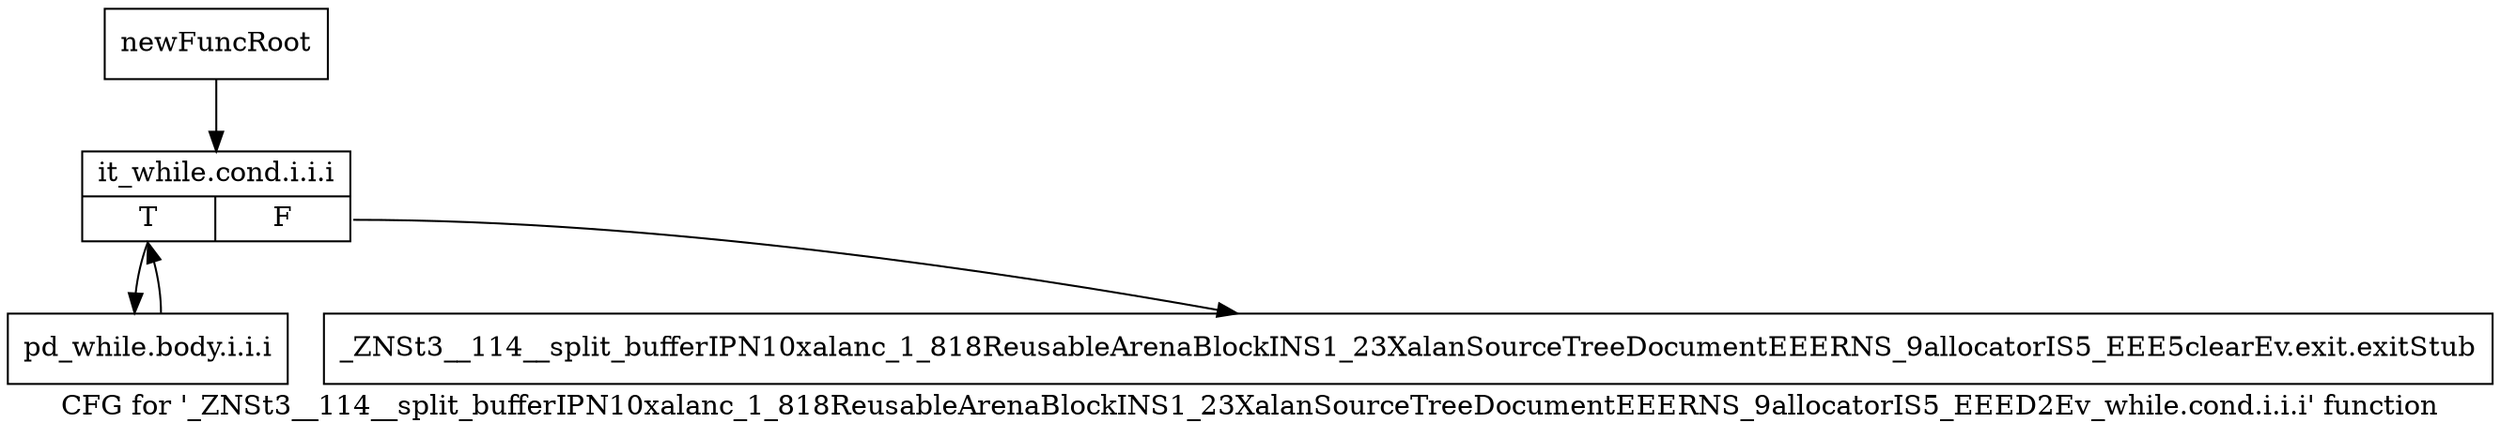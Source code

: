 digraph "CFG for '_ZNSt3__114__split_bufferIPN10xalanc_1_818ReusableArenaBlockINS1_23XalanSourceTreeDocumentEEERNS_9allocatorIS5_EEED2Ev_while.cond.i.i.i' function" {
	label="CFG for '_ZNSt3__114__split_bufferIPN10xalanc_1_818ReusableArenaBlockINS1_23XalanSourceTreeDocumentEEERNS_9allocatorIS5_EEED2Ev_while.cond.i.i.i' function";

	Node0x83e40d0 [shape=record,label="{newFuncRoot}"];
	Node0x83e40d0 -> Node0x83e4170;
	Node0x83e4120 [shape=record,label="{_ZNSt3__114__split_bufferIPN10xalanc_1_818ReusableArenaBlockINS1_23XalanSourceTreeDocumentEEERNS_9allocatorIS5_EEE5clearEv.exit.exitStub}"];
	Node0x83e4170 [shape=record,label="{it_while.cond.i.i.i|{<s0>T|<s1>F}}"];
	Node0x83e4170:s0 -> Node0x83e41c0;
	Node0x83e4170:s1 -> Node0x83e4120;
	Node0x83e41c0 [shape=record,label="{pd_while.body.i.i.i}"];
	Node0x83e41c0 -> Node0x83e4170;
}
